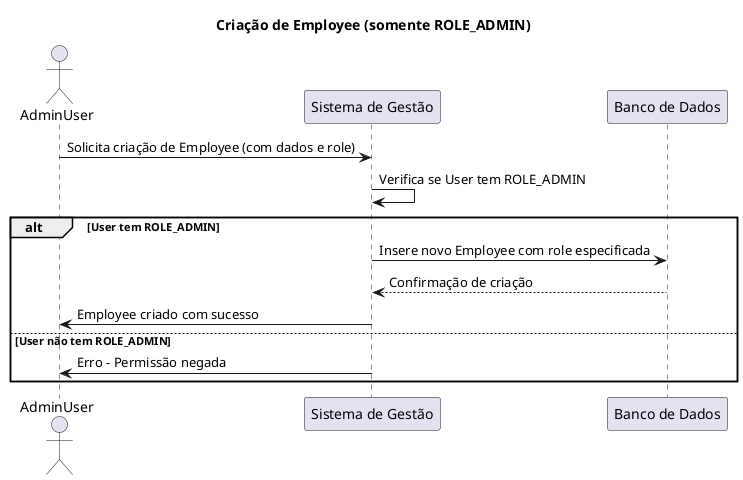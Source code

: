 @startuml
title Criação de Employee (somente ROLE_ADMIN)

actor AdminUser as User
participant "Sistema de Gestão" as System
participant "Banco de Dados" as DB

User -> System: Solicita criação de Employee (com dados e role)
System -> System: Verifica se User tem ROLE_ADMIN
alt User tem ROLE_ADMIN
    System -> DB: Insere novo Employee com role especificada
    DB --> System: Confirmação de criação
    System -> User: Employee criado com sucesso
else User não tem ROLE_ADMIN
    System -> User: Erro - Permissão negada
end

@enduml
